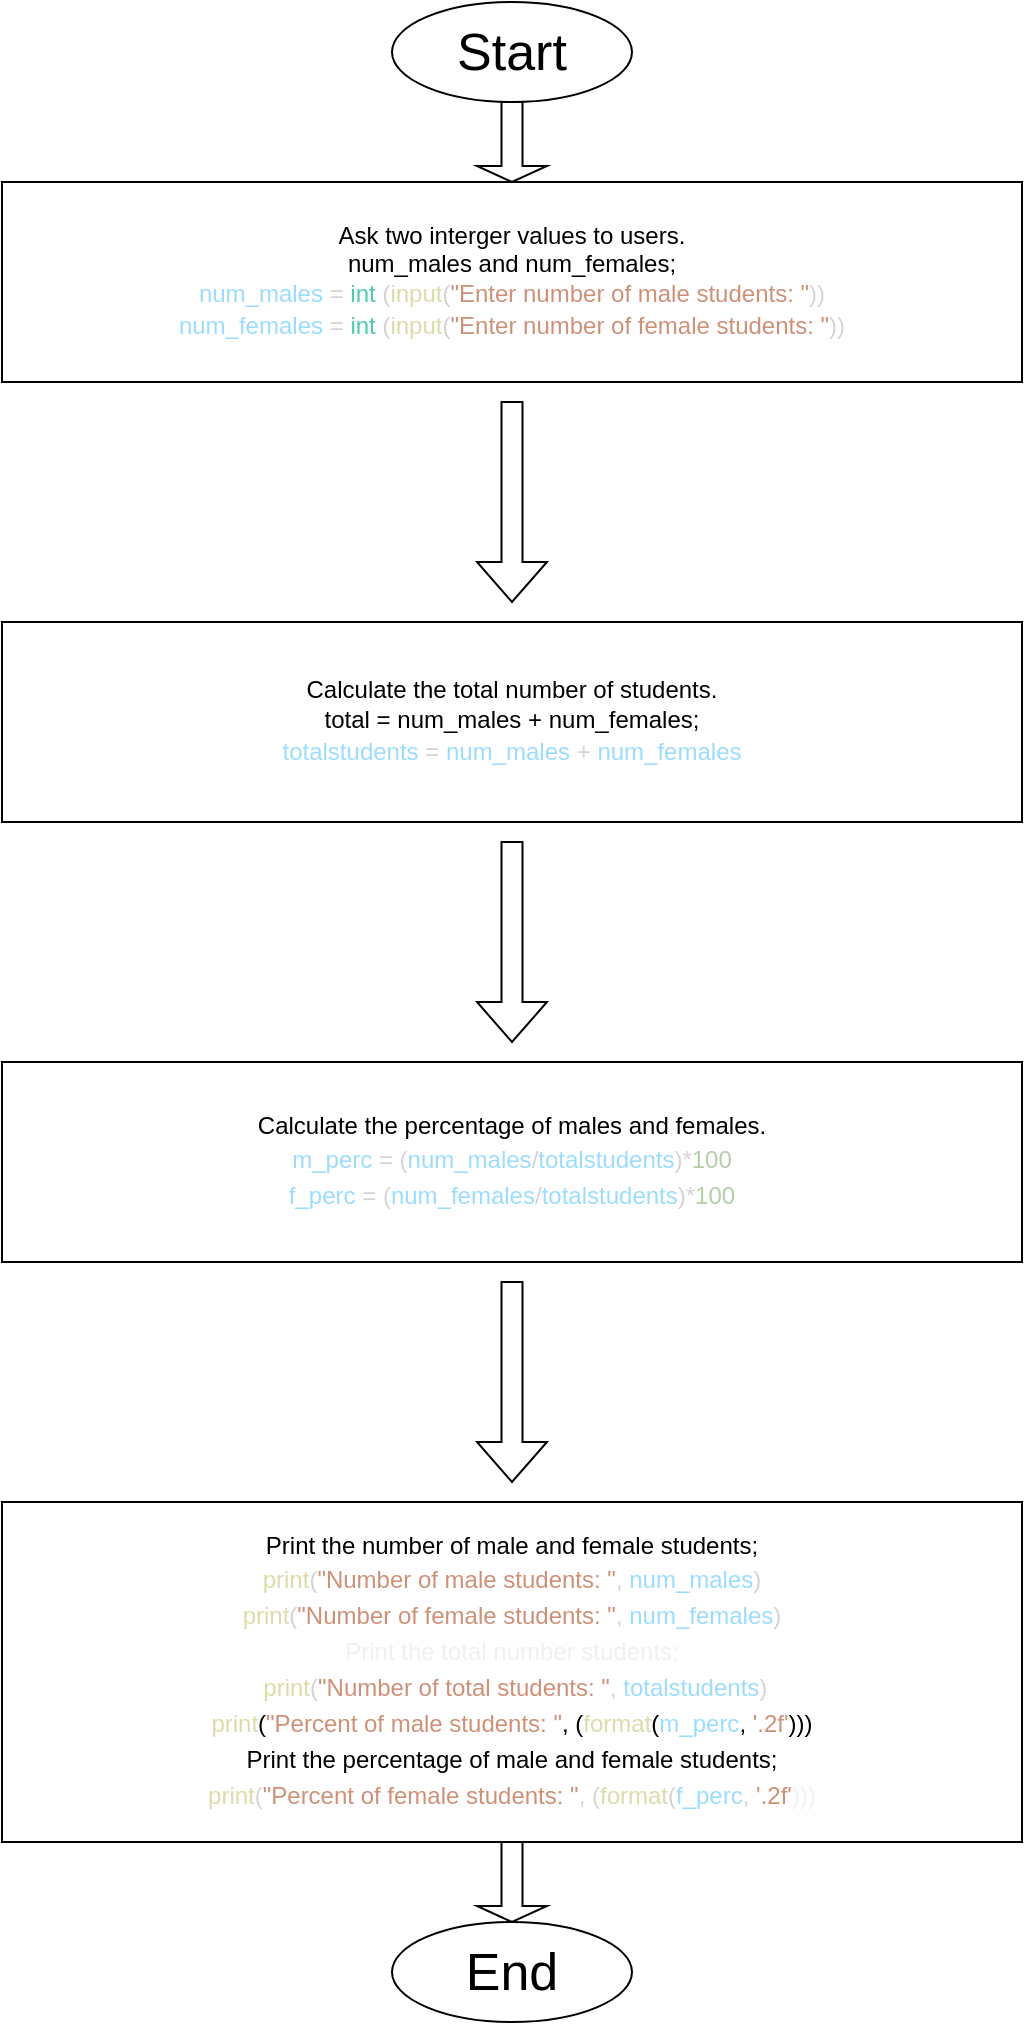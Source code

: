 <mxfile>
    <diagram id="AwBsZeiw2DnN0DO_UF-v" name="Page-1">
        <mxGraphModel dx="250" dy="458" grid="1" gridSize="10" guides="1" tooltips="1" connect="1" arrows="1" fold="1" page="1" pageScale="1" pageWidth="850" pageHeight="1100" background="#ffffff" math="0" shadow="0">
            <root>
                <mxCell id="0"/>
                <mxCell id="1" parent="0"/>
                <mxCell id="2" value="Ask two interger values to users.&lt;br&gt;num_males and num_females;&lt;br&gt;&lt;span style=&quot;background-color: initial; color: rgb(156, 220, 254);&quot;&gt;num_males&lt;/span&gt;&lt;span style=&quot;color: rgb(212, 212, 212); background-color: initial;&quot;&gt; = &lt;/span&gt;&lt;span style=&quot;background-color: initial; color: rgb(78, 201, 176);&quot;&gt;int&lt;/span&gt;&lt;span style=&quot;color: rgb(212, 212, 212); background-color: initial;&quot;&gt; (&lt;/span&gt;&lt;span style=&quot;background-color: initial; color: rgb(220, 220, 170);&quot;&gt;input&lt;/span&gt;&lt;span style=&quot;color: rgb(212, 212, 212); background-color: initial;&quot;&gt;(&lt;/span&gt;&lt;span style=&quot;background-color: initial; color: rgb(206, 145, 120);&quot;&gt;&quot;Enter number of male students: &quot;&lt;/span&gt;&lt;span style=&quot;color: rgb(212, 212, 212); background-color: initial;&quot;&gt;))&lt;/span&gt;&lt;br&gt;&lt;div style=&quot;color: rgb(212, 212, 212); line-height: 18px;&quot;&gt;&lt;div style=&quot;&quot;&gt;    &lt;span style=&quot;color: rgb(156, 220, 254);&quot;&gt;num_females&lt;/span&gt; = &lt;span style=&quot;color: rgb(78, 201, 176);&quot;&gt;int&lt;/span&gt; (&lt;span style=&quot;color: rgb(220, 220, 170);&quot;&gt;input&lt;/span&gt;(&lt;span style=&quot;color: rgb(206, 145, 120);&quot;&gt;&quot;Enter number of female students: &quot;&lt;/span&gt;))&lt;/div&gt;&lt;/div&gt;" style="rounded=0;whiteSpace=wrap;html=1;" vertex="1" parent="1">
                    <mxGeometry x="210" y="90" width="510" height="100" as="geometry"/>
                </mxCell>
                <mxCell id="6" value="Calculate the total number of students.&lt;br&gt;total = num_males + num_females;&lt;br&gt;&lt;div style=&quot;color: rgb(212, 212, 212); line-height: 18px;&quot;&gt;&lt;span style=&quot;color: rgb(156, 220, 254);&quot;&gt;totalstudents&lt;/span&gt; = &lt;span style=&quot;color: rgb(156, 220, 254);&quot;&gt;num_males&lt;/span&gt; + &lt;span style=&quot;color: rgb(156, 220, 254);&quot;&gt;num_females&lt;/span&gt;&lt;/div&gt;" style="rounded=0;whiteSpace=wrap;html=1;" vertex="1" parent="1">
                    <mxGeometry x="210" y="310" width="510" height="100" as="geometry"/>
                </mxCell>
                <mxCell id="7" value="Calculate the percentage of males and females.&lt;br&gt;&lt;div style=&quot;color: rgb(212, 212, 212); line-height: 18px;&quot;&gt;&lt;span style=&quot;color: rgb(156, 220, 254);&quot;&gt;m_perc&lt;/span&gt; = (&lt;span style=&quot;color: rgb(156, 220, 254);&quot;&gt;num_males&lt;/span&gt;/&lt;span style=&quot;color: rgb(156, 220, 254);&quot;&gt;totalstudents&lt;/span&gt;)*&lt;span style=&quot;color: rgb(181, 206, 168);&quot;&gt;100&lt;/span&gt;&lt;/div&gt;&lt;div style=&quot;color: rgb(212, 212, 212); line-height: 18px;&quot;&gt;&lt;div style=&quot;line-height: 18px;&quot;&gt;&lt;span style=&quot;color: rgb(156, 220, 254);&quot;&gt;f_perc&lt;/span&gt; = (&lt;span style=&quot;color: rgb(156, 220, 254);&quot;&gt;num_females&lt;/span&gt;/&lt;span style=&quot;color: rgb(156, 220, 254);&quot;&gt;totalstudents&lt;/span&gt;)*&lt;span style=&quot;color: rgb(181, 206, 168);&quot;&gt;100&lt;/span&gt;&lt;/div&gt;&lt;/div&gt;" style="rounded=0;whiteSpace=wrap;html=1;" vertex="1" parent="1">
                    <mxGeometry x="210" y="530" width="510" height="100" as="geometry"/>
                </mxCell>
                <mxCell id="9" value="" style="shape=singleArrow;direction=south;whiteSpace=wrap;html=1;labelBackgroundColor=#18141D;fontFamily=Helvetica;" vertex="1" parent="1">
                    <mxGeometry x="447.5" y="640" width="35" height="100" as="geometry"/>
                </mxCell>
                <mxCell id="10" value="Print the number of male and female students;&lt;br&gt;&lt;div style=&quot;line-height: 18px;&quot;&gt;&lt;div style=&quot;color: rgb(212, 212, 212);&quot;&gt; &lt;span style=&quot;color: #dcdcaa;&quot;&gt;print&lt;/span&gt;(&lt;span style=&quot;color: #ce9178;&quot;&gt;&quot;Number of male students: &quot;&lt;/span&gt;, &lt;span style=&quot;color: #9cdcfe;&quot;&gt;num_males&lt;/span&gt;)&lt;/div&gt;&lt;div style=&quot;color: rgb(212, 212, 212);&quot;&gt;    &lt;span style=&quot;color: rgb(220, 220, 170);&quot;&gt;print&lt;/span&gt;(&lt;span style=&quot;color: rgb(206, 145, 120);&quot;&gt;&quot;Number of female students: &quot;&lt;/span&gt;, &lt;span style=&quot;color: rgb(156, 220, 254);&quot;&gt;num_females&lt;/span&gt;)&lt;/div&gt;&lt;div style=&quot;color: rgb(212, 212, 212);&quot;&gt;&lt;span style=&quot;color: rgb(240, 240, 240);&quot;&gt;Print the total number students;&lt;/span&gt;&lt;br style=&quot;color: rgb(240, 240, 240);&quot;&gt;&lt;div style=&quot;color: rgb(240, 240, 240); line-height: 18px;&quot;&gt;&lt;/div&gt;&lt;/div&gt;&lt;div style=&quot;&quot;&gt;&lt;span style=&quot;color: rgb(212, 212, 212); background-color: initial;&quot;&gt;&amp;nbsp;&lt;/span&gt;&lt;span style=&quot;background-color: initial; color: rgb(220, 220, 170);&quot;&gt;print&lt;/span&gt;&lt;span style=&quot;color: rgb(212, 212, 212); background-color: initial;&quot;&gt;(&lt;/span&gt;&lt;span style=&quot;background-color: initial; color: rgb(206, 145, 120);&quot;&gt;&quot;Number of total students: &quot;&lt;/span&gt;&lt;span style=&quot;color: rgb(212, 212, 212); background-color: initial;&quot;&gt;, &lt;/span&gt;&lt;span style=&quot;background-color: initial; color: rgb(156, 220, 254);&quot;&gt;totalstudents&lt;/span&gt;&lt;span style=&quot;color: rgb(212, 212, 212); background-color: initial;&quot;&gt;)&lt;/span&gt;&lt;br&gt;&lt;/div&gt;&lt;div style=&quot;&quot;&gt;&lt;span style=&quot;background-color: initial; color: rgb(220, 220, 170);&quot;&gt;print&lt;/span&gt;&lt;span style=&quot;background-color: initial;&quot;&gt;(&lt;/span&gt;&lt;span style=&quot;background-color: initial; color: rgb(206, 145, 120);&quot;&gt;&quot;Percent of male students: &quot;&lt;/span&gt;&lt;span style=&quot;background-color: initial;&quot;&gt;, (&lt;/span&gt;&lt;span style=&quot;background-color: initial; color: rgb(220, 220, 170);&quot;&gt;format&lt;/span&gt;&lt;span style=&quot;background-color: initial;&quot;&gt;(&lt;/span&gt;&lt;span style=&quot;background-color: initial; color: rgb(156, 220, 254);&quot;&gt;m_perc&lt;/span&gt;&lt;span style=&quot;background-color: initial;&quot;&gt;, &lt;/span&gt;&lt;span style=&quot;background-color: initial; color: rgb(206, 145, 120);&quot;&gt;'.2f'&lt;/span&gt;&lt;span style=&quot;background-color: initial;&quot;&gt;)))&lt;/span&gt;&lt;br&gt;&lt;/div&gt;&lt;div style=&quot;&quot;&gt;Print the percentage of male and female students;&lt;br&gt;&lt;div style=&quot;line-height: 18px;&quot;&gt;&lt;/div&gt;&lt;/div&gt;&lt;div style=&quot;&quot;&gt;&lt;div style=&quot;color: rgb(212, 212, 212); line-height: 18px;&quot;&gt;&lt;div style=&quot;line-height: 18px;&quot;&gt;&lt;span style=&quot;color: rgb(220, 220, 170);&quot;&gt;print&lt;/span&gt;(&lt;span style=&quot;color: rgb(206, 145, 120);&quot;&gt;&quot;Percent of female students: &quot;&lt;/span&gt;, (&lt;span style=&quot;color: rgb(220, 220, 170);&quot;&gt;format&lt;/span&gt;(&lt;span style=&quot;color: rgb(156, 220, 254);&quot;&gt;f_perc&lt;/span&gt;, &lt;span style=&quot;color: rgb(206, 145, 120);&quot;&gt;'.2f'&lt;/span&gt;&lt;span style=&quot;color: rgb(240, 240, 240); background-color: initial;&quot;&gt;)))&lt;/span&gt;&lt;/div&gt;&lt;/div&gt;&lt;/div&gt;&lt;/div&gt;" style="rounded=0;whiteSpace=wrap;html=1;" vertex="1" parent="1">
                    <mxGeometry x="210" y="750" width="510" height="170" as="geometry"/>
                </mxCell>
                <mxCell id="12" value="" style="shape=singleArrow;direction=south;whiteSpace=wrap;html=1;labelBackgroundColor=#18141D;fontFamily=Helvetica;" vertex="1" parent="1">
                    <mxGeometry x="447.5" y="420" width="35" height="100" as="geometry"/>
                </mxCell>
                <mxCell id="13" value="" style="shape=singleArrow;direction=south;whiteSpace=wrap;html=1;labelBackgroundColor=#18141D;fontFamily=Helvetica;" vertex="1" parent="1">
                    <mxGeometry x="447.5" y="200" width="35" height="100" as="geometry"/>
                </mxCell>
                <mxCell id="17" value="End" style="ellipse;whiteSpace=wrap;html=1;labelBackgroundColor=none;fontFamily=Helvetica;fontSize=26;" vertex="1" parent="1">
                    <mxGeometry x="405" y="960" width="120" height="50" as="geometry"/>
                </mxCell>
                <mxCell id="21" value="Start" style="ellipse;whiteSpace=wrap;html=1;labelBackgroundColor=none;fontFamily=Helvetica;fontSize=26;" vertex="1" parent="1">
                    <mxGeometry x="405" width="120" height="50" as="geometry"/>
                </mxCell>
                <mxCell id="26" value="" style="shape=singleArrow;direction=south;whiteSpace=wrap;html=1;labelBackgroundColor=#18141D;fontFamily=Helvetica;" vertex="1" parent="1">
                    <mxGeometry x="447.5" y="50" width="35" height="40" as="geometry"/>
                </mxCell>
                <mxCell id="28" value="" style="shape=singleArrow;direction=south;whiteSpace=wrap;html=1;labelBackgroundColor=#18141D;fontFamily=Helvetica;" vertex="1" parent="1">
                    <mxGeometry x="447.5" y="920" width="35" height="40" as="geometry"/>
                </mxCell>
            </root>
        </mxGraphModel>
    </diagram>
</mxfile>